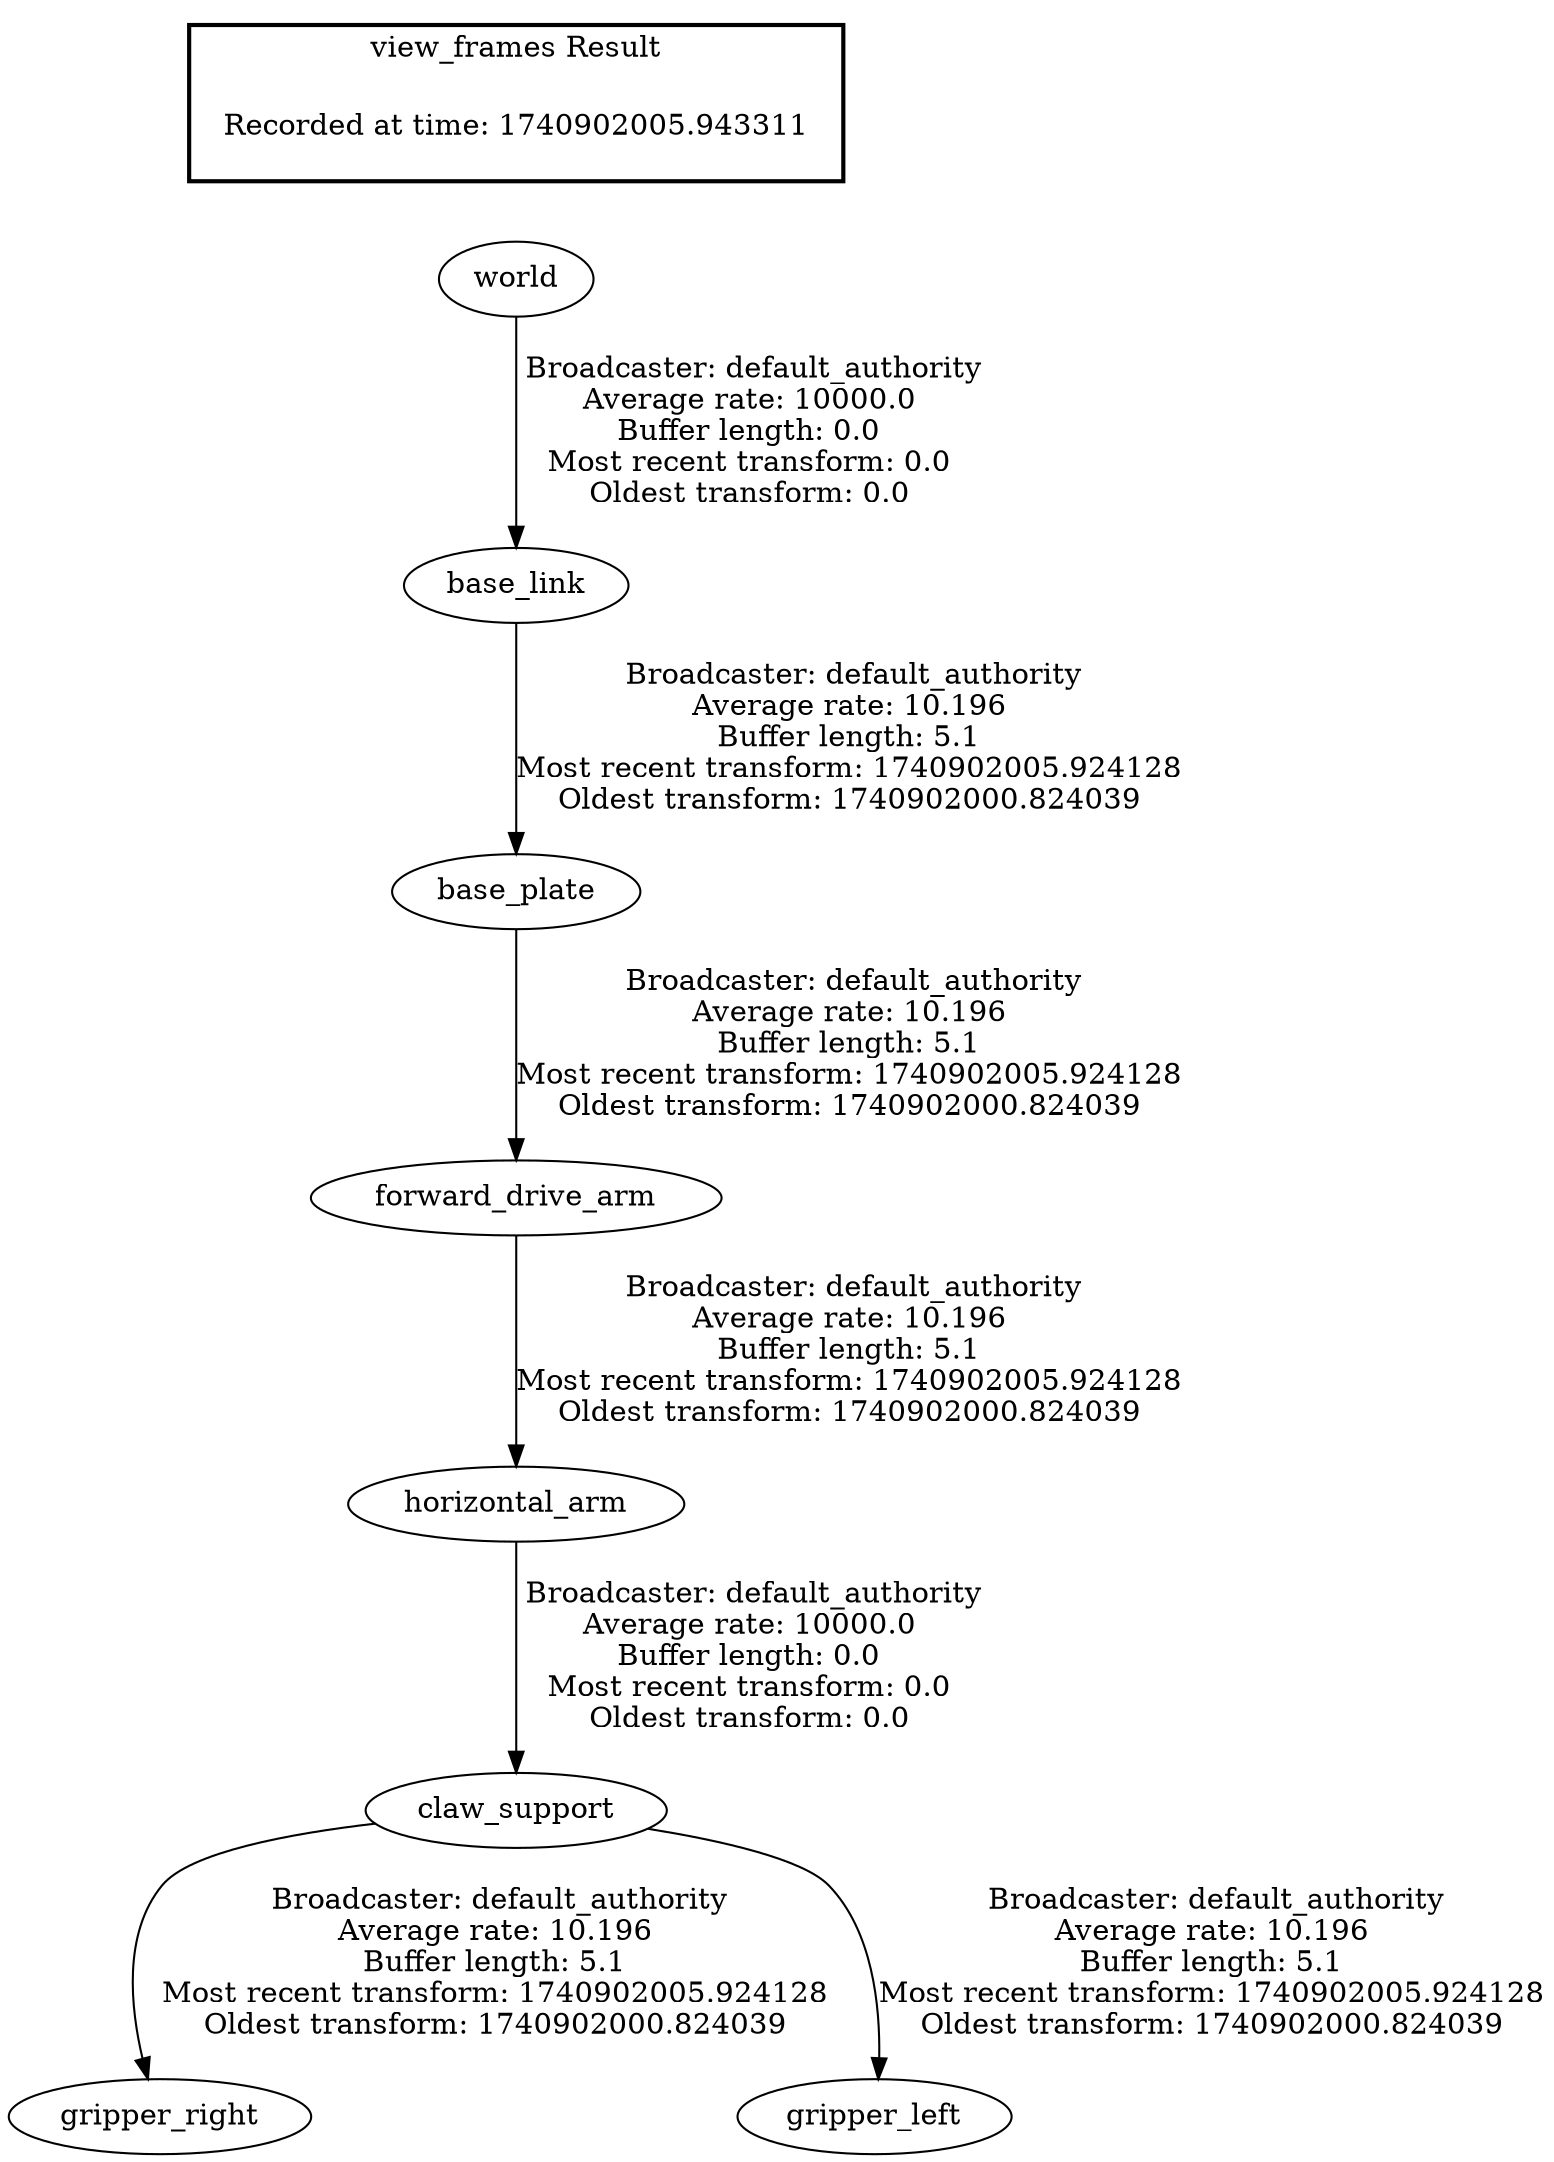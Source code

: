 digraph G {
"base_link" -> "base_plate"[label=" Broadcaster: default_authority\nAverage rate: 10.196\nBuffer length: 5.1\nMost recent transform: 1740902005.924128\nOldest transform: 1740902000.824039\n"];
"world" -> "base_link"[label=" Broadcaster: default_authority\nAverage rate: 10000.0\nBuffer length: 0.0\nMost recent transform: 0.0\nOldest transform: 0.0\n"];
"base_plate" -> "forward_drive_arm"[label=" Broadcaster: default_authority\nAverage rate: 10.196\nBuffer length: 5.1\nMost recent transform: 1740902005.924128\nOldest transform: 1740902000.824039\n"];
"forward_drive_arm" -> "horizontal_arm"[label=" Broadcaster: default_authority\nAverage rate: 10.196\nBuffer length: 5.1\nMost recent transform: 1740902005.924128\nOldest transform: 1740902000.824039\n"];
"claw_support" -> "gripper_right"[label=" Broadcaster: default_authority\nAverage rate: 10.196\nBuffer length: 5.1\nMost recent transform: 1740902005.924128\nOldest transform: 1740902000.824039\n"];
"horizontal_arm" -> "claw_support"[label=" Broadcaster: default_authority\nAverage rate: 10000.0\nBuffer length: 0.0\nMost recent transform: 0.0\nOldest transform: 0.0\n"];
"claw_support" -> "gripper_left"[label=" Broadcaster: default_authority\nAverage rate: 10.196\nBuffer length: 5.1\nMost recent transform: 1740902005.924128\nOldest transform: 1740902000.824039\n"];
edge [style=invis];
 subgraph cluster_legend { style=bold; color=black; label ="view_frames Result";
"Recorded at time: 1740902005.943311"[ shape=plaintext ] ;
}->"world";
}